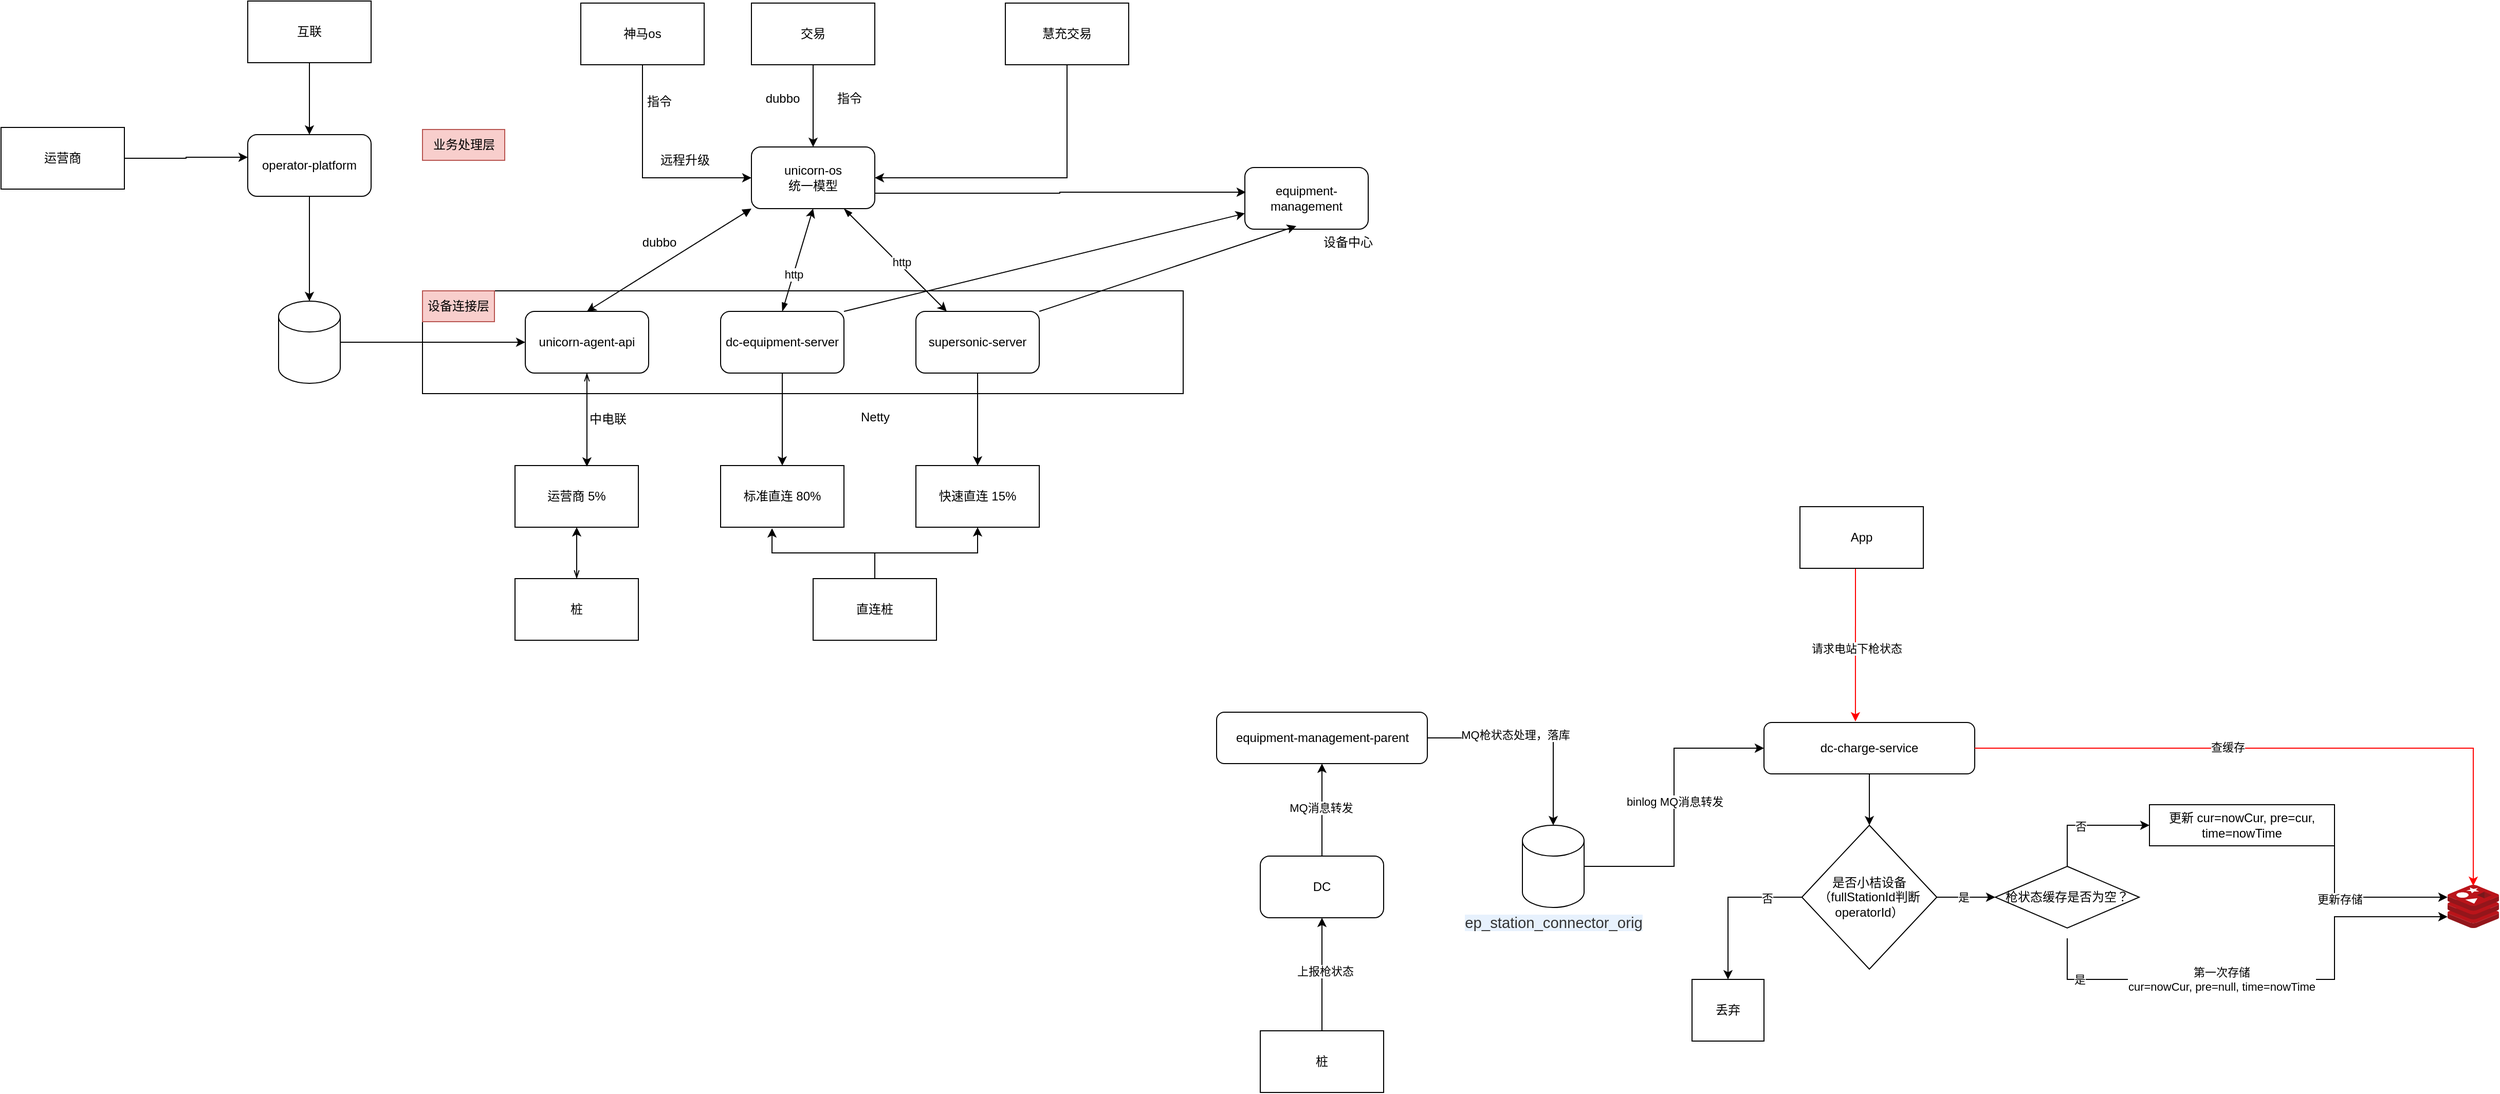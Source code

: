 <mxfile version="24.7.6">
  <diagram name="第 1 页" id="lGk9jrkxKhczxA843UJX">
    <mxGraphModel dx="2261" dy="768" grid="1" gridSize="10" guides="1" tooltips="1" connect="1" arrows="1" fold="1" page="1" pageScale="1" pageWidth="827" pageHeight="1169" math="0" shadow="0">
      <root>
        <mxCell id="0" />
        <mxCell id="1" parent="0" />
        <mxCell id="fdgb_wpusmmBCs2MOBiY-53" value="" style="rounded=0;whiteSpace=wrap;html=1;" vertex="1" parent="1">
          <mxGeometry x="260" y="490" width="740" height="100" as="geometry" />
        </mxCell>
        <mxCell id="fdgb_wpusmmBCs2MOBiY-6" style="edgeStyle=orthogonalEdgeStyle;rounded=0;orthogonalLoop=1;jettySize=auto;html=1;" edge="1" parent="1" source="fdgb_wpusmmBCs2MOBiY-1" target="fdgb_wpusmmBCs2MOBiY-5">
          <mxGeometry relative="1" as="geometry" />
        </mxCell>
        <mxCell id="fdgb_wpusmmBCs2MOBiY-1" value="互联" style="rounded=0;whiteSpace=wrap;html=1;" vertex="1" parent="1">
          <mxGeometry x="90" y="208" width="120" height="60" as="geometry" />
        </mxCell>
        <mxCell id="fdgb_wpusmmBCs2MOBiY-21" style="edgeStyle=orthogonalEdgeStyle;rounded=0;orthogonalLoop=1;jettySize=auto;html=1;entryX=0.5;entryY=1;entryDx=0;entryDy=0;" edge="1" parent="1" source="fdgb_wpusmmBCs2MOBiY-2" target="fdgb_wpusmmBCs2MOBiY-4">
          <mxGeometry relative="1" as="geometry" />
        </mxCell>
        <mxCell id="fdgb_wpusmmBCs2MOBiY-2" value="直连桩" style="rounded=0;whiteSpace=wrap;html=1;" vertex="1" parent="1">
          <mxGeometry x="640" y="770" width="120" height="60" as="geometry" />
        </mxCell>
        <mxCell id="fdgb_wpusmmBCs2MOBiY-3" value="标准直连 80%" style="rounded=0;whiteSpace=wrap;html=1;" vertex="1" parent="1">
          <mxGeometry x="550" y="660" width="120" height="60" as="geometry" />
        </mxCell>
        <mxCell id="fdgb_wpusmmBCs2MOBiY-4" value="快速直连 15%" style="rounded=0;whiteSpace=wrap;html=1;" vertex="1" parent="1">
          <mxGeometry x="740" y="660" width="120" height="60" as="geometry" />
        </mxCell>
        <mxCell id="fdgb_wpusmmBCs2MOBiY-5" value="operator-platform" style="rounded=1;whiteSpace=wrap;html=1;" vertex="1" parent="1">
          <mxGeometry x="90" y="338" width="120" height="60" as="geometry" />
        </mxCell>
        <mxCell id="fdgb_wpusmmBCs2MOBiY-35" style="rounded=0;orthogonalLoop=1;jettySize=auto;html=1;exitX=0.75;exitY=1;exitDx=0;exitDy=0;startArrow=blockThin;startFill=1;" edge="1" parent="1" source="fdgb_wpusmmBCs2MOBiY-7" target="fdgb_wpusmmBCs2MOBiY-14">
          <mxGeometry relative="1" as="geometry" />
        </mxCell>
        <mxCell id="fdgb_wpusmmBCs2MOBiY-36" value="http" style="edgeLabel;html=1;align=center;verticalAlign=middle;resizable=0;points=[];" vertex="1" connectable="0" parent="fdgb_wpusmmBCs2MOBiY-35">
          <mxGeometry x="0.08" y="3" relative="1" as="geometry">
            <mxPoint as="offset" />
          </mxGeometry>
        </mxCell>
        <mxCell id="fdgb_wpusmmBCs2MOBiY-47" style="rounded=0;orthogonalLoop=1;jettySize=auto;html=1;exitX=0;exitY=1;exitDx=0;exitDy=0;entryX=0.5;entryY=0;entryDx=0;entryDy=0;startArrow=block;startFill=1;" edge="1" parent="1" source="fdgb_wpusmmBCs2MOBiY-7" target="fdgb_wpusmmBCs2MOBiY-22">
          <mxGeometry relative="1" as="geometry" />
        </mxCell>
        <mxCell id="fdgb_wpusmmBCs2MOBiY-7" value="unicorn-os&lt;div&gt;统一模型&lt;/div&gt;" style="rounded=1;whiteSpace=wrap;html=1;" vertex="1" parent="1">
          <mxGeometry x="580" y="350" width="120" height="60" as="geometry" />
        </mxCell>
        <mxCell id="fdgb_wpusmmBCs2MOBiY-11" style="edgeStyle=orthogonalEdgeStyle;rounded=0;orthogonalLoop=1;jettySize=auto;html=1;" edge="1" parent="1" source="fdgb_wpusmmBCs2MOBiY-8" target="fdgb_wpusmmBCs2MOBiY-7">
          <mxGeometry relative="1" as="geometry" />
        </mxCell>
        <mxCell id="fdgb_wpusmmBCs2MOBiY-8" value="交易" style="whiteSpace=wrap;html=1;" vertex="1" parent="1">
          <mxGeometry x="580" y="210" width="120" height="60" as="geometry" />
        </mxCell>
        <mxCell id="fdgb_wpusmmBCs2MOBiY-13" style="edgeStyle=orthogonalEdgeStyle;rounded=0;orthogonalLoop=1;jettySize=auto;html=1;entryX=1;entryY=0.5;entryDx=0;entryDy=0;" edge="1" parent="1" source="fdgb_wpusmmBCs2MOBiY-9" target="fdgb_wpusmmBCs2MOBiY-7">
          <mxGeometry relative="1" as="geometry">
            <Array as="points">
              <mxPoint x="887" y="380" />
            </Array>
          </mxGeometry>
        </mxCell>
        <mxCell id="fdgb_wpusmmBCs2MOBiY-9" value="慧充交易" style="whiteSpace=wrap;html=1;" vertex="1" parent="1">
          <mxGeometry x="827" y="210" width="120" height="60" as="geometry" />
        </mxCell>
        <mxCell id="fdgb_wpusmmBCs2MOBiY-12" style="edgeStyle=orthogonalEdgeStyle;rounded=0;orthogonalLoop=1;jettySize=auto;html=1;entryX=0;entryY=0.5;entryDx=0;entryDy=0;exitX=0.5;exitY=1;exitDx=0;exitDy=0;" edge="1" parent="1" source="fdgb_wpusmmBCs2MOBiY-10" target="fdgb_wpusmmBCs2MOBiY-7">
          <mxGeometry relative="1" as="geometry" />
        </mxCell>
        <mxCell id="fdgb_wpusmmBCs2MOBiY-10" value="神马os" style="whiteSpace=wrap;html=1;" vertex="1" parent="1">
          <mxGeometry x="414" y="210" width="120" height="60" as="geometry" />
        </mxCell>
        <mxCell id="fdgb_wpusmmBCs2MOBiY-17" style="edgeStyle=orthogonalEdgeStyle;rounded=0;orthogonalLoop=1;jettySize=auto;html=1;" edge="1" parent="1" source="fdgb_wpusmmBCs2MOBiY-14" target="fdgb_wpusmmBCs2MOBiY-4">
          <mxGeometry relative="1" as="geometry" />
        </mxCell>
        <mxCell id="fdgb_wpusmmBCs2MOBiY-14" value="supersonic-server" style="rounded=1;whiteSpace=wrap;html=1;" vertex="1" parent="1">
          <mxGeometry x="740" y="510" width="120" height="60" as="geometry" />
        </mxCell>
        <mxCell id="fdgb_wpusmmBCs2MOBiY-19" style="edgeStyle=orthogonalEdgeStyle;rounded=0;orthogonalLoop=1;jettySize=auto;html=1;" edge="1" parent="1" source="fdgb_wpusmmBCs2MOBiY-18" target="fdgb_wpusmmBCs2MOBiY-3">
          <mxGeometry relative="1" as="geometry" />
        </mxCell>
        <mxCell id="fdgb_wpusmmBCs2MOBiY-31" style="rounded=0;orthogonalLoop=1;jettySize=auto;html=1;exitX=0.5;exitY=0;exitDx=0;exitDy=0;entryX=0.5;entryY=1;entryDx=0;entryDy=0;startArrow=blockThin;startFill=1;" edge="1" parent="1" source="fdgb_wpusmmBCs2MOBiY-18" target="fdgb_wpusmmBCs2MOBiY-7">
          <mxGeometry relative="1" as="geometry" />
        </mxCell>
        <mxCell id="fdgb_wpusmmBCs2MOBiY-34" value="http" style="edgeLabel;html=1;align=center;verticalAlign=middle;resizable=0;points=[];" vertex="1" connectable="0" parent="fdgb_wpusmmBCs2MOBiY-31">
          <mxGeometry x="-0.279" relative="1" as="geometry">
            <mxPoint as="offset" />
          </mxGeometry>
        </mxCell>
        <mxCell id="fdgb_wpusmmBCs2MOBiY-41" style="rounded=0;orthogonalLoop=1;jettySize=auto;html=1;exitX=1;exitY=0;exitDx=0;exitDy=0;" edge="1" parent="1" source="fdgb_wpusmmBCs2MOBiY-18" target="fdgb_wpusmmBCs2MOBiY-37">
          <mxGeometry relative="1" as="geometry" />
        </mxCell>
        <mxCell id="fdgb_wpusmmBCs2MOBiY-18" value="dc-equipment-server" style="rounded=1;whiteSpace=wrap;html=1;" vertex="1" parent="1">
          <mxGeometry x="550" y="510" width="120" height="60" as="geometry" />
        </mxCell>
        <mxCell id="fdgb_wpusmmBCs2MOBiY-20" style="edgeStyle=orthogonalEdgeStyle;rounded=0;orthogonalLoop=1;jettySize=auto;html=1;entryX=0.417;entryY=1.017;entryDx=0;entryDy=0;entryPerimeter=0;" edge="1" parent="1" source="fdgb_wpusmmBCs2MOBiY-2" target="fdgb_wpusmmBCs2MOBiY-3">
          <mxGeometry relative="1" as="geometry" />
        </mxCell>
        <mxCell id="fdgb_wpusmmBCs2MOBiY-22" value="unicorn-agent-api" style="rounded=1;whiteSpace=wrap;html=1;" vertex="1" parent="1">
          <mxGeometry x="360" y="510" width="120" height="60" as="geometry" />
        </mxCell>
        <mxCell id="fdgb_wpusmmBCs2MOBiY-25" style="edgeStyle=orthogonalEdgeStyle;rounded=0;orthogonalLoop=1;jettySize=auto;html=1;exitX=0.5;exitY=0;exitDx=0;exitDy=0;entryX=0.5;entryY=1;entryDx=0;entryDy=0;startArrow=openThin;startFill=0;" edge="1" parent="1" source="fdgb_wpusmmBCs2MOBiY-23" target="fdgb_wpusmmBCs2MOBiY-24">
          <mxGeometry relative="1" as="geometry" />
        </mxCell>
        <mxCell id="fdgb_wpusmmBCs2MOBiY-23" value="桩" style="rounded=0;whiteSpace=wrap;html=1;" vertex="1" parent="1">
          <mxGeometry x="350" y="770" width="120" height="60" as="geometry" />
        </mxCell>
        <mxCell id="fdgb_wpusmmBCs2MOBiY-24" value="运营商 5%" style="rounded=0;whiteSpace=wrap;html=1;" vertex="1" parent="1">
          <mxGeometry x="350" y="660" width="120" height="60" as="geometry" />
        </mxCell>
        <mxCell id="fdgb_wpusmmBCs2MOBiY-27" style="edgeStyle=orthogonalEdgeStyle;rounded=0;orthogonalLoop=1;jettySize=auto;html=1;entryX=0.583;entryY=0.017;entryDx=0;entryDy=0;entryPerimeter=0;startArrow=openThin;startFill=0;" edge="1" parent="1" source="fdgb_wpusmmBCs2MOBiY-22" target="fdgb_wpusmmBCs2MOBiY-24">
          <mxGeometry relative="1" as="geometry" />
        </mxCell>
        <mxCell id="fdgb_wpusmmBCs2MOBiY-29" value="中电联" style="text;html=1;align=center;verticalAlign=middle;resizable=0;points=[];autosize=1;strokeColor=none;fillColor=none;" vertex="1" parent="1">
          <mxGeometry x="410" y="600" width="60" height="30" as="geometry" />
        </mxCell>
        <mxCell id="fdgb_wpusmmBCs2MOBiY-30" value="Netty" style="text;html=1;align=center;verticalAlign=middle;resizable=0;points=[];autosize=1;strokeColor=none;fillColor=none;" vertex="1" parent="1">
          <mxGeometry x="675" y="598" width="50" height="30" as="geometry" />
        </mxCell>
        <mxCell id="fdgb_wpusmmBCs2MOBiY-37" value="equipment-management" style="rounded=1;whiteSpace=wrap;html=1;" vertex="1" parent="1">
          <mxGeometry x="1060" y="370" width="120" height="60" as="geometry" />
        </mxCell>
        <mxCell id="fdgb_wpusmmBCs2MOBiY-39" style="edgeStyle=orthogonalEdgeStyle;rounded=0;orthogonalLoop=1;jettySize=auto;html=1;exitX=1;exitY=0.75;exitDx=0;exitDy=0;entryX=0.008;entryY=0.4;entryDx=0;entryDy=0;entryPerimeter=0;" edge="1" parent="1" source="fdgb_wpusmmBCs2MOBiY-7" target="fdgb_wpusmmBCs2MOBiY-37">
          <mxGeometry relative="1" as="geometry" />
        </mxCell>
        <mxCell id="fdgb_wpusmmBCs2MOBiY-40" style="rounded=0;orthogonalLoop=1;jettySize=auto;html=1;exitX=1;exitY=0;exitDx=0;exitDy=0;entryX=0.417;entryY=0.95;entryDx=0;entryDy=0;entryPerimeter=0;" edge="1" parent="1" source="fdgb_wpusmmBCs2MOBiY-14" target="fdgb_wpusmmBCs2MOBiY-37">
          <mxGeometry relative="1" as="geometry" />
        </mxCell>
        <mxCell id="fdgb_wpusmmBCs2MOBiY-42" value="设备中心" style="text;html=1;align=center;verticalAlign=middle;resizable=0;points=[];autosize=1;strokeColor=none;fillColor=none;" vertex="1" parent="1">
          <mxGeometry x="1125" y="428" width="70" height="30" as="geometry" />
        </mxCell>
        <mxCell id="fdgb_wpusmmBCs2MOBiY-43" value="dubbo" style="text;html=1;align=center;verticalAlign=middle;resizable=0;points=[];autosize=1;strokeColor=none;fillColor=none;" vertex="1" parent="1">
          <mxGeometry x="580" y="288" width="60" height="30" as="geometry" />
        </mxCell>
        <mxCell id="fdgb_wpusmmBCs2MOBiY-44" value="指令" style="text;html=1;align=center;verticalAlign=middle;resizable=0;points=[];autosize=1;strokeColor=none;fillColor=none;" vertex="1" parent="1">
          <mxGeometry x="650" y="288" width="50" height="30" as="geometry" />
        </mxCell>
        <mxCell id="fdgb_wpusmmBCs2MOBiY-45" value="指令&lt;div&gt;&lt;br&gt;&lt;/div&gt;" style="text;html=1;align=center;verticalAlign=middle;resizable=0;points=[];autosize=1;strokeColor=none;fillColor=none;" vertex="1" parent="1">
          <mxGeometry x="465" y="293" width="50" height="40" as="geometry" />
        </mxCell>
        <mxCell id="fdgb_wpusmmBCs2MOBiY-46" value="远程升级" style="text;html=1;align=center;verticalAlign=middle;resizable=0;points=[];autosize=1;strokeColor=none;fillColor=none;" vertex="1" parent="1">
          <mxGeometry x="480" y="348" width="70" height="30" as="geometry" />
        </mxCell>
        <mxCell id="fdgb_wpusmmBCs2MOBiY-48" value="dubbo" style="text;html=1;align=center;verticalAlign=middle;resizable=0;points=[];autosize=1;strokeColor=none;fillColor=none;" vertex="1" parent="1">
          <mxGeometry x="460" y="428" width="60" height="30" as="geometry" />
        </mxCell>
        <mxCell id="fdgb_wpusmmBCs2MOBiY-49" value="运营商" style="rounded=0;whiteSpace=wrap;html=1;" vertex="1" parent="1">
          <mxGeometry x="-150" y="331" width="120" height="60" as="geometry" />
        </mxCell>
        <mxCell id="fdgb_wpusmmBCs2MOBiY-51" style="edgeStyle=orthogonalEdgeStyle;rounded=0;orthogonalLoop=1;jettySize=auto;html=1;exitX=1;exitY=0.5;exitDx=0;exitDy=0;entryX=0;entryY=0.367;entryDx=0;entryDy=0;entryPerimeter=0;" edge="1" parent="1" source="fdgb_wpusmmBCs2MOBiY-49" target="fdgb_wpusmmBCs2MOBiY-5">
          <mxGeometry relative="1" as="geometry" />
        </mxCell>
        <mxCell id="fdgb_wpusmmBCs2MOBiY-54" value="设备连接层" style="text;html=1;align=center;verticalAlign=middle;whiteSpace=wrap;rounded=0;fillColor=#f8cecc;strokeColor=#b85450;" vertex="1" parent="1">
          <mxGeometry x="260" y="490" width="70" height="30" as="geometry" />
        </mxCell>
        <mxCell id="fdgb_wpusmmBCs2MOBiY-59" style="edgeStyle=orthogonalEdgeStyle;rounded=0;orthogonalLoop=1;jettySize=auto;html=1;exitX=1;exitY=0.5;exitDx=0;exitDy=0;exitPerimeter=0;entryX=0;entryY=0.5;entryDx=0;entryDy=0;" edge="1" parent="1" source="fdgb_wpusmmBCs2MOBiY-55" target="fdgb_wpusmmBCs2MOBiY-22">
          <mxGeometry relative="1" as="geometry" />
        </mxCell>
        <mxCell id="fdgb_wpusmmBCs2MOBiY-55" value="" style="shape=cylinder3;whiteSpace=wrap;html=1;boundedLbl=1;backgroundOutline=1;size=15;" vertex="1" parent="1">
          <mxGeometry x="120" y="500" width="60" height="80" as="geometry" />
        </mxCell>
        <mxCell id="fdgb_wpusmmBCs2MOBiY-57" style="edgeStyle=orthogonalEdgeStyle;rounded=0;orthogonalLoop=1;jettySize=auto;html=1;entryX=0.5;entryY=0;entryDx=0;entryDy=0;entryPerimeter=0;" edge="1" parent="1" source="fdgb_wpusmmBCs2MOBiY-5" target="fdgb_wpusmmBCs2MOBiY-55">
          <mxGeometry relative="1" as="geometry" />
        </mxCell>
        <mxCell id="fdgb_wpusmmBCs2MOBiY-61" value="业务处理层" style="text;html=1;align=center;verticalAlign=middle;resizable=0;points=[];autosize=1;strokeColor=#b85450;fillColor=#f8cecc;" vertex="1" parent="1">
          <mxGeometry x="260" y="333" width="80" height="30" as="geometry" />
        </mxCell>
        <mxCell id="fdgb_wpusmmBCs2MOBiY-68" style="edgeStyle=orthogonalEdgeStyle;rounded=0;orthogonalLoop=1;jettySize=auto;html=1;" edge="1" parent="1" source="fdgb_wpusmmBCs2MOBiY-63" target="fdgb_wpusmmBCs2MOBiY-67">
          <mxGeometry relative="1" as="geometry" />
        </mxCell>
        <mxCell id="fdgb_wpusmmBCs2MOBiY-69" value="上报枪状态" style="edgeLabel;html=1;align=center;verticalAlign=middle;resizable=0;points=[];" vertex="1" connectable="0" parent="fdgb_wpusmmBCs2MOBiY-68">
          <mxGeometry x="0.054" y="-3" relative="1" as="geometry">
            <mxPoint as="offset" />
          </mxGeometry>
        </mxCell>
        <mxCell id="fdgb_wpusmmBCs2MOBiY-63" value="桩" style="rounded=0;whiteSpace=wrap;html=1;" vertex="1" parent="1">
          <mxGeometry x="1075" y="1210" width="120" height="60" as="geometry" />
        </mxCell>
        <mxCell id="fdgb_wpusmmBCs2MOBiY-72" style="edgeStyle=orthogonalEdgeStyle;rounded=0;orthogonalLoop=1;jettySize=auto;html=1;entryX=0.5;entryY=0;entryDx=0;entryDy=0;entryPerimeter=0;" edge="1" parent="1" source="fdgb_wpusmmBCs2MOBiY-65" target="fdgb_wpusmmBCs2MOBiY-73">
          <mxGeometry relative="1" as="geometry">
            <mxPoint x="1400" y="980" as="targetPoint" />
          </mxGeometry>
        </mxCell>
        <mxCell id="fdgb_wpusmmBCs2MOBiY-74" value="MQ枪状态处理，落库" style="edgeLabel;html=1;align=center;verticalAlign=middle;resizable=0;points=[];" vertex="1" connectable="0" parent="fdgb_wpusmmBCs2MOBiY-72">
          <mxGeometry x="-0.188" y="3" relative="1" as="geometry">
            <mxPoint x="1" as="offset" />
          </mxGeometry>
        </mxCell>
        <mxCell id="fdgb_wpusmmBCs2MOBiY-65" value="equipment-management-parent" style="rounded=1;whiteSpace=wrap;html=1;" vertex="1" parent="1">
          <mxGeometry x="1032.5" y="900" width="205" height="50" as="geometry" />
        </mxCell>
        <mxCell id="fdgb_wpusmmBCs2MOBiY-70" style="edgeStyle=orthogonalEdgeStyle;rounded=0;orthogonalLoop=1;jettySize=auto;html=1;exitX=0.5;exitY=0;exitDx=0;exitDy=0;entryX=0.5;entryY=1;entryDx=0;entryDy=0;" edge="1" parent="1" source="fdgb_wpusmmBCs2MOBiY-67" target="fdgb_wpusmmBCs2MOBiY-65">
          <mxGeometry relative="1" as="geometry" />
        </mxCell>
        <mxCell id="fdgb_wpusmmBCs2MOBiY-71" value="MQ消息转发" style="edgeLabel;html=1;align=center;verticalAlign=middle;resizable=0;points=[];" vertex="1" connectable="0" parent="fdgb_wpusmmBCs2MOBiY-70">
          <mxGeometry x="0.044" y="1" relative="1" as="geometry">
            <mxPoint as="offset" />
          </mxGeometry>
        </mxCell>
        <mxCell id="fdgb_wpusmmBCs2MOBiY-67" value="DC" style="rounded=1;whiteSpace=wrap;html=1;" vertex="1" parent="1">
          <mxGeometry x="1075" y="1040" width="120" height="60" as="geometry" />
        </mxCell>
        <mxCell id="fdgb_wpusmmBCs2MOBiY-77" style="edgeStyle=orthogonalEdgeStyle;rounded=0;orthogonalLoop=1;jettySize=auto;html=1;entryX=0;entryY=0.5;entryDx=0;entryDy=0;" edge="1" parent="1" source="fdgb_wpusmmBCs2MOBiY-73" target="fdgb_wpusmmBCs2MOBiY-76">
          <mxGeometry relative="1" as="geometry" />
        </mxCell>
        <mxCell id="fdgb_wpusmmBCs2MOBiY-78" value="binlog MQ消息转发" style="edgeLabel;html=1;align=center;verticalAlign=middle;resizable=0;points=[];" vertex="1" connectable="0" parent="fdgb_wpusmmBCs2MOBiY-77">
          <mxGeometry x="0.041" relative="1" as="geometry">
            <mxPoint as="offset" />
          </mxGeometry>
        </mxCell>
        <mxCell id="fdgb_wpusmmBCs2MOBiY-73" value="" style="shape=cylinder3;whiteSpace=wrap;html=1;boundedLbl=1;backgroundOutline=1;size=15;" vertex="1" parent="1">
          <mxGeometry x="1330" y="1010" width="60" height="80" as="geometry" />
        </mxCell>
        <mxCell id="fdgb_wpusmmBCs2MOBiY-75" value="&lt;span data-copy-origin=&quot;https://cooper.didichuxing.com&quot; data-docs-delta=&quot;[[20,&amp;quot;ep_station_connector_orig&amp;quot;,&amp;quot;0:\&amp;quot;rgb(51%2C%2051%2C%2051)\&amp;quot;|1:\&amp;quot;rgb(231%2C%20241%2C%20253)\&amp;quot;|inline-dir:\&amp;quot;ltr\&amp;quot;&amp;quot;]]&quot;&gt;&lt;p style=&quot;line-height: 100%;margin-bottom: 0pt;margin-top: 0pt;font-size: 11pt;color: #494949;&quot; class=&quot;ql-direction-ltr&quot;&gt;&lt;span style=&quot;color: rgb(51, 51, 51); background-color: rgb(231, 241, 253);color: rgb(51, 51, 51);&quot; class=&quot;ql-author-10000194116&quot;&gt;ep_station_connector_orig&lt;/span&gt;&lt;/p&gt;&lt;/span&gt;" style="text;html=1;align=center;verticalAlign=middle;resizable=0;points=[];autosize=1;strokeColor=none;fillColor=none;" vertex="1" parent="1">
          <mxGeometry x="1260" y="1090" width="200" height="30" as="geometry" />
        </mxCell>
        <mxCell id="fdgb_wpusmmBCs2MOBiY-82" style="edgeStyle=orthogonalEdgeStyle;rounded=0;orthogonalLoop=1;jettySize=auto;html=1;" edge="1" parent="1" source="fdgb_wpusmmBCs2MOBiY-76" target="fdgb_wpusmmBCs2MOBiY-83">
          <mxGeometry relative="1" as="geometry">
            <mxPoint x="1667.5" y="1040" as="targetPoint" />
          </mxGeometry>
        </mxCell>
        <mxCell id="fdgb_wpusmmBCs2MOBiY-76" value="dc-charge-service" style="rounded=1;whiteSpace=wrap;html=1;" vertex="1" parent="1">
          <mxGeometry x="1565" y="910" width="205" height="50" as="geometry" />
        </mxCell>
        <mxCell id="fdgb_wpusmmBCs2MOBiY-79" value="" style="image;sketch=0;aspect=fixed;html=1;points=[];align=center;fontSize=12;image=img/lib/mscae/Cache_Redis_Product.svg;" vertex="1" parent="1">
          <mxGeometry x="2230" y="1068" width="50" height="42" as="geometry" />
        </mxCell>
        <mxCell id="fdgb_wpusmmBCs2MOBiY-86" style="edgeStyle=orthogonalEdgeStyle;rounded=0;orthogonalLoop=1;jettySize=auto;html=1;" edge="1" parent="1" source="fdgb_wpusmmBCs2MOBiY-83" target="fdgb_wpusmmBCs2MOBiY-87">
          <mxGeometry relative="1" as="geometry">
            <mxPoint x="1525" y="1170" as="targetPoint" />
          </mxGeometry>
        </mxCell>
        <mxCell id="fdgb_wpusmmBCs2MOBiY-88" value="否" style="edgeLabel;html=1;align=center;verticalAlign=middle;resizable=0;points=[];" vertex="1" connectable="0" parent="fdgb_wpusmmBCs2MOBiY-86">
          <mxGeometry x="-0.554" y="1" relative="1" as="geometry">
            <mxPoint as="offset" />
          </mxGeometry>
        </mxCell>
        <mxCell id="fdgb_wpusmmBCs2MOBiY-108" style="edgeStyle=orthogonalEdgeStyle;rounded=0;orthogonalLoop=1;jettySize=auto;html=1;exitX=1;exitY=0.5;exitDx=0;exitDy=0;entryX=0;entryY=0.5;entryDx=0;entryDy=0;" edge="1" parent="1" source="fdgb_wpusmmBCs2MOBiY-83" target="fdgb_wpusmmBCs2MOBiY-96">
          <mxGeometry relative="1" as="geometry" />
        </mxCell>
        <mxCell id="fdgb_wpusmmBCs2MOBiY-109" value="是" style="edgeLabel;html=1;align=center;verticalAlign=middle;resizable=0;points=[];" vertex="1" connectable="0" parent="fdgb_wpusmmBCs2MOBiY-108">
          <mxGeometry x="-0.09" relative="1" as="geometry">
            <mxPoint as="offset" />
          </mxGeometry>
        </mxCell>
        <mxCell id="fdgb_wpusmmBCs2MOBiY-83" value="是否小桔设备&lt;div&gt;（fullStationId判断 operatorId）&lt;/div&gt;" style="rhombus;whiteSpace=wrap;html=1;" vertex="1" parent="1">
          <mxGeometry x="1601.88" y="1010" width="131.25" height="140" as="geometry" />
        </mxCell>
        <mxCell id="fdgb_wpusmmBCs2MOBiY-87" value="丢弃" style="rounded=0;whiteSpace=wrap;html=1;" vertex="1" parent="1">
          <mxGeometry x="1495" y="1160" width="70" height="60" as="geometry" />
        </mxCell>
        <mxCell id="fdgb_wpusmmBCs2MOBiY-97" style="edgeStyle=orthogonalEdgeStyle;rounded=0;orthogonalLoop=1;jettySize=auto;html=1;exitX=0.5;exitY=1;exitDx=0;exitDy=0;" edge="1" parent="1">
          <mxGeometry relative="1" as="geometry">
            <mxPoint x="1860" y="1120" as="sourcePoint" />
            <mxPoint x="2230" y="1099" as="targetPoint" />
            <Array as="points">
              <mxPoint x="1860" y="1160" />
              <mxPoint x="2120" y="1160" />
              <mxPoint x="2120" y="1099" />
            </Array>
          </mxGeometry>
        </mxCell>
        <mxCell id="fdgb_wpusmmBCs2MOBiY-98" value="是" style="edgeLabel;html=1;align=center;verticalAlign=middle;resizable=0;points=[];" vertex="1" connectable="0" parent="fdgb_wpusmmBCs2MOBiY-97">
          <mxGeometry x="-0.781" relative="1" as="geometry">
            <mxPoint as="offset" />
          </mxGeometry>
        </mxCell>
        <mxCell id="fdgb_wpusmmBCs2MOBiY-99" value="第一次存储&lt;div&gt;cur=nowCur, pre=null, time=nowTime&lt;/div&gt;" style="edgeLabel;html=1;align=center;verticalAlign=middle;resizable=0;points=[];" vertex="1" connectable="0" parent="fdgb_wpusmmBCs2MOBiY-97">
          <mxGeometry x="0.384" y="-1" relative="1" as="geometry">
            <mxPoint x="-111" y="26" as="offset" />
          </mxGeometry>
        </mxCell>
        <mxCell id="fdgb_wpusmmBCs2MOBiY-107" style="edgeStyle=orthogonalEdgeStyle;rounded=0;orthogonalLoop=1;jettySize=auto;html=1;entryX=0;entryY=0.5;entryDx=0;entryDy=0;" edge="1" parent="1" source="fdgb_wpusmmBCs2MOBiY-96" target="fdgb_wpusmmBCs2MOBiY-102">
          <mxGeometry relative="1" as="geometry">
            <Array as="points">
              <mxPoint x="1860" y="1010" />
            </Array>
          </mxGeometry>
        </mxCell>
        <mxCell id="fdgb_wpusmmBCs2MOBiY-110" value="否" style="edgeLabel;html=1;align=center;verticalAlign=middle;resizable=0;points=[];" vertex="1" connectable="0" parent="fdgb_wpusmmBCs2MOBiY-107">
          <mxGeometry x="-0.117" y="-1" relative="1" as="geometry">
            <mxPoint as="offset" />
          </mxGeometry>
        </mxCell>
        <mxCell id="fdgb_wpusmmBCs2MOBiY-96" value="枪状态缓存是否为空？" style="rhombus;whiteSpace=wrap;html=1;" vertex="1" parent="1">
          <mxGeometry x="1790" y="1050" width="140" height="60" as="geometry" />
        </mxCell>
        <mxCell id="fdgb_wpusmmBCs2MOBiY-105" style="edgeStyle=orthogonalEdgeStyle;rounded=0;orthogonalLoop=1;jettySize=auto;html=1;exitX=1;exitY=0.25;exitDx=0;exitDy=0;" edge="1" parent="1" source="fdgb_wpusmmBCs2MOBiY-102" target="fdgb_wpusmmBCs2MOBiY-79">
          <mxGeometry relative="1" as="geometry">
            <Array as="points">
              <mxPoint x="2120" y="1080" />
            </Array>
          </mxGeometry>
        </mxCell>
        <mxCell id="fdgb_wpusmmBCs2MOBiY-106" value="更新存储" style="edgeLabel;html=1;align=center;verticalAlign=middle;resizable=0;points=[];" vertex="1" connectable="0" parent="fdgb_wpusmmBCs2MOBiY-105">
          <mxGeometry x="-0.113" y="-2" relative="1" as="geometry">
            <mxPoint as="offset" />
          </mxGeometry>
        </mxCell>
        <mxCell id="fdgb_wpusmmBCs2MOBiY-102" value="更新 cur=nowCur, pre=cur, time=nowTime" style="rounded=0;whiteSpace=wrap;html=1;" vertex="1" parent="1">
          <mxGeometry x="1940" y="990" width="180" height="40" as="geometry" />
        </mxCell>
        <mxCell id="fdgb_wpusmmBCs2MOBiY-111" value="" style="endArrow=classic;html=1;rounded=0;entryX=0.434;entryY=-0.02;entryDx=0;entryDy=0;entryPerimeter=0;strokeColor=#FF0000;" edge="1" parent="1" target="fdgb_wpusmmBCs2MOBiY-76">
          <mxGeometry width="50" height="50" relative="1" as="geometry">
            <mxPoint x="1654" y="760" as="sourcePoint" />
            <mxPoint x="1704" y="760" as="targetPoint" />
          </mxGeometry>
        </mxCell>
        <mxCell id="fdgb_wpusmmBCs2MOBiY-112" value="请求电站下枪状态" style="edgeLabel;html=1;align=center;verticalAlign=middle;resizable=0;points=[];" vertex="1" connectable="0" parent="fdgb_wpusmmBCs2MOBiY-111">
          <mxGeometry x="0.039" y="1" relative="1" as="geometry">
            <mxPoint as="offset" />
          </mxGeometry>
        </mxCell>
        <mxCell id="fdgb_wpusmmBCs2MOBiY-113" style="edgeStyle=orthogonalEdgeStyle;rounded=0;orthogonalLoop=1;jettySize=auto;html=1;entryX=0.5;entryY=0.024;entryDx=0;entryDy=0;entryPerimeter=0;strokeColor=#FF0000;" edge="1" parent="1" source="fdgb_wpusmmBCs2MOBiY-76" target="fdgb_wpusmmBCs2MOBiY-79">
          <mxGeometry relative="1" as="geometry" />
        </mxCell>
        <mxCell id="fdgb_wpusmmBCs2MOBiY-114" value="查缓存" style="edgeLabel;html=1;align=center;verticalAlign=middle;resizable=0;points=[];" vertex="1" connectable="0" parent="fdgb_wpusmmBCs2MOBiY-113">
          <mxGeometry x="-0.205" y="1" relative="1" as="geometry">
            <mxPoint as="offset" />
          </mxGeometry>
        </mxCell>
        <mxCell id="fdgb_wpusmmBCs2MOBiY-115" value="App" style="rounded=0;whiteSpace=wrap;html=1;" vertex="1" parent="1">
          <mxGeometry x="1600" y="700" width="120" height="60" as="geometry" />
        </mxCell>
      </root>
    </mxGraphModel>
  </diagram>
</mxfile>
